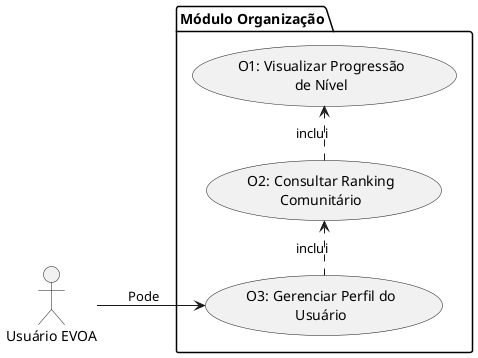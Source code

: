 @startuml casos_uso

left to right direction

actor "Usuário EVOA" as usuario

package "Módulo Organização" as organizacao {
  usecase "O1: Visualizar Progressão\nde Nível" as UC8
  usecase "O2: Consultar Ranking\nComunitário" as UC9
  usecase "O3: Gerenciar Perfil do\nUsuário" as UC10
}

usuario --> UC10: Pode

UC10 .> UC9: inclui
UC9 .> UC8: inclui
